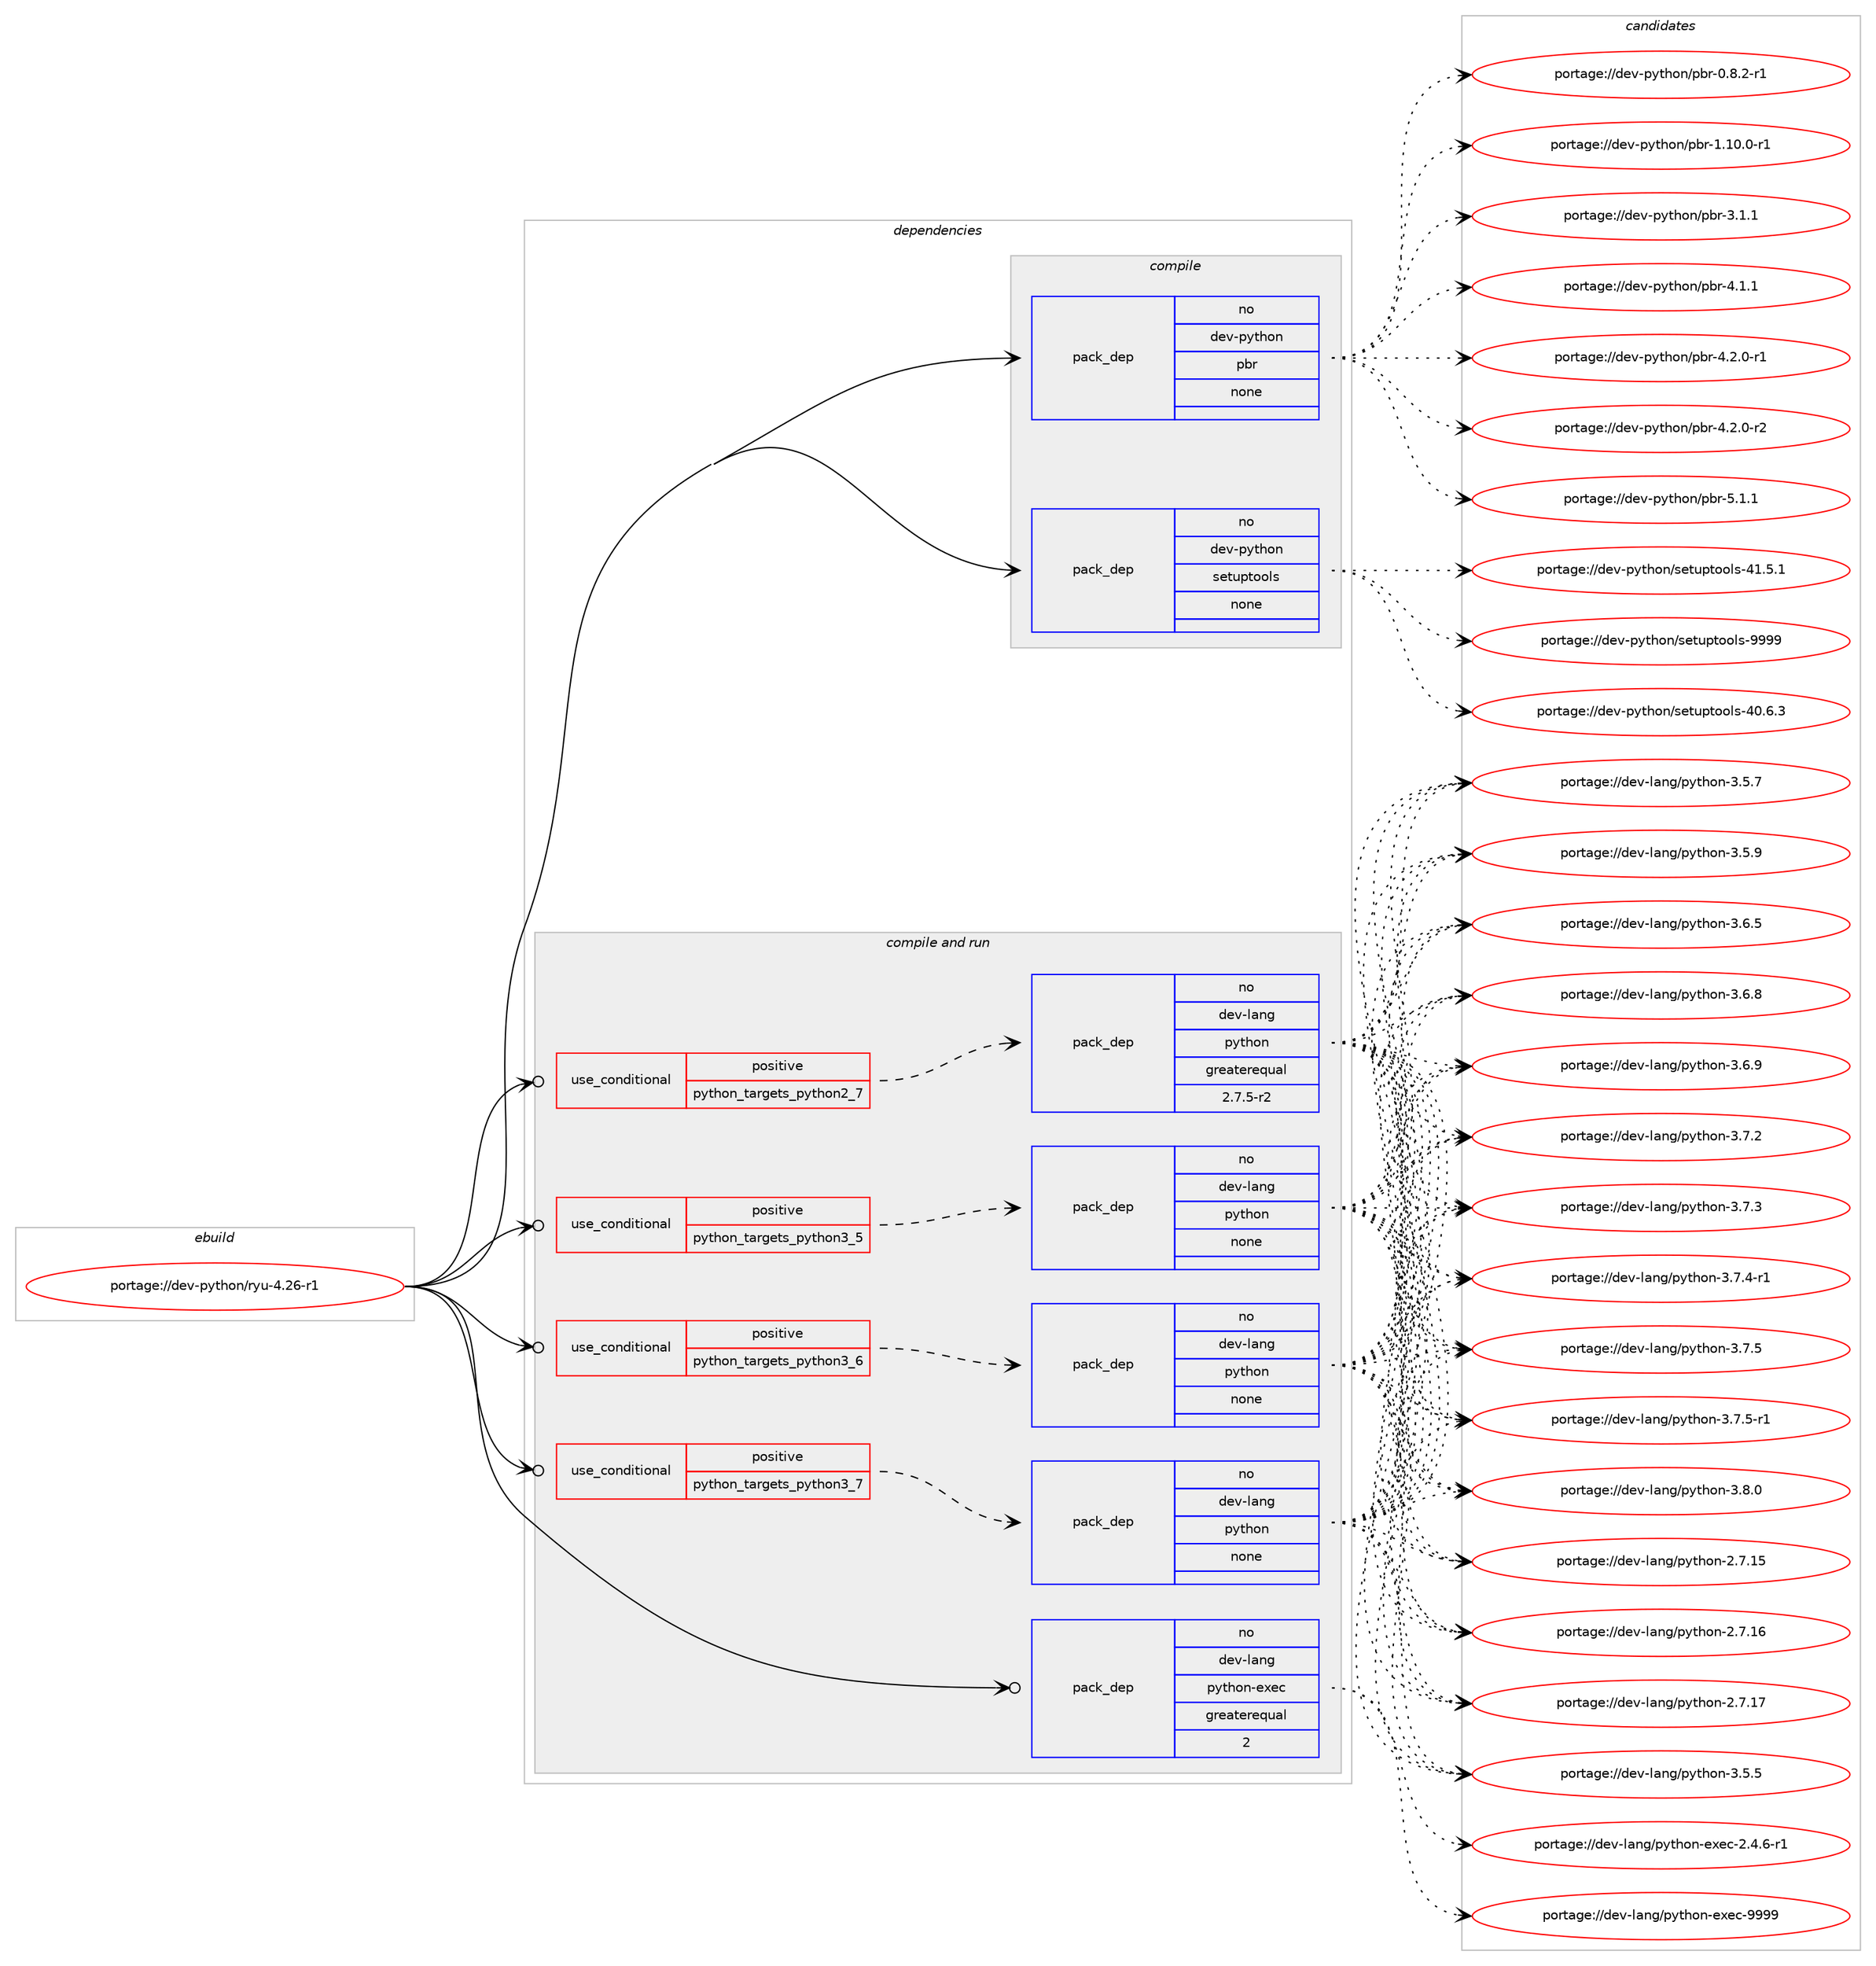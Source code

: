 digraph prolog {

# *************
# Graph options
# *************

newrank=true;
concentrate=true;
compound=true;
graph [rankdir=LR,fontname=Helvetica,fontsize=10,ranksep=1.5];#, ranksep=2.5, nodesep=0.2];
edge  [arrowhead=vee];
node  [fontname=Helvetica,fontsize=10];

# **********
# The ebuild
# **********

subgraph cluster_leftcol {
color=gray;
rank=same;
label=<<i>ebuild</i>>;
id [label="portage://dev-python/ryu-4.26-r1", color=red, width=4, href="../dev-python/ryu-4.26-r1.svg"];
}

# ****************
# The dependencies
# ****************

subgraph cluster_midcol {
color=gray;
label=<<i>dependencies</i>>;
subgraph cluster_compile {
fillcolor="#eeeeee";
style=filled;
label=<<i>compile</i>>;
subgraph pack129595 {
dependency171304 [label=<<TABLE BORDER="0" CELLBORDER="1" CELLSPACING="0" CELLPADDING="4" WIDTH="220"><TR><TD ROWSPAN="6" CELLPADDING="30">pack_dep</TD></TR><TR><TD WIDTH="110">no</TD></TR><TR><TD>dev-python</TD></TR><TR><TD>pbr</TD></TR><TR><TD>none</TD></TR><TR><TD></TD></TR></TABLE>>, shape=none, color=blue];
}
id:e -> dependency171304:w [weight=20,style="solid",arrowhead="vee"];
subgraph pack129596 {
dependency171305 [label=<<TABLE BORDER="0" CELLBORDER="1" CELLSPACING="0" CELLPADDING="4" WIDTH="220"><TR><TD ROWSPAN="6" CELLPADDING="30">pack_dep</TD></TR><TR><TD WIDTH="110">no</TD></TR><TR><TD>dev-python</TD></TR><TR><TD>setuptools</TD></TR><TR><TD>none</TD></TR><TR><TD></TD></TR></TABLE>>, shape=none, color=blue];
}
id:e -> dependency171305:w [weight=20,style="solid",arrowhead="vee"];
}
subgraph cluster_compileandrun {
fillcolor="#eeeeee";
style=filled;
label=<<i>compile and run</i>>;
subgraph cond38306 {
dependency171306 [label=<<TABLE BORDER="0" CELLBORDER="1" CELLSPACING="0" CELLPADDING="4"><TR><TD ROWSPAN="3" CELLPADDING="10">use_conditional</TD></TR><TR><TD>positive</TD></TR><TR><TD>python_targets_python2_7</TD></TR></TABLE>>, shape=none, color=red];
subgraph pack129597 {
dependency171307 [label=<<TABLE BORDER="0" CELLBORDER="1" CELLSPACING="0" CELLPADDING="4" WIDTH="220"><TR><TD ROWSPAN="6" CELLPADDING="30">pack_dep</TD></TR><TR><TD WIDTH="110">no</TD></TR><TR><TD>dev-lang</TD></TR><TR><TD>python</TD></TR><TR><TD>greaterequal</TD></TR><TR><TD>2.7.5-r2</TD></TR></TABLE>>, shape=none, color=blue];
}
dependency171306:e -> dependency171307:w [weight=20,style="dashed",arrowhead="vee"];
}
id:e -> dependency171306:w [weight=20,style="solid",arrowhead="odotvee"];
subgraph cond38307 {
dependency171308 [label=<<TABLE BORDER="0" CELLBORDER="1" CELLSPACING="0" CELLPADDING="4"><TR><TD ROWSPAN="3" CELLPADDING="10">use_conditional</TD></TR><TR><TD>positive</TD></TR><TR><TD>python_targets_python3_5</TD></TR></TABLE>>, shape=none, color=red];
subgraph pack129598 {
dependency171309 [label=<<TABLE BORDER="0" CELLBORDER="1" CELLSPACING="0" CELLPADDING="4" WIDTH="220"><TR><TD ROWSPAN="6" CELLPADDING="30">pack_dep</TD></TR><TR><TD WIDTH="110">no</TD></TR><TR><TD>dev-lang</TD></TR><TR><TD>python</TD></TR><TR><TD>none</TD></TR><TR><TD></TD></TR></TABLE>>, shape=none, color=blue];
}
dependency171308:e -> dependency171309:w [weight=20,style="dashed",arrowhead="vee"];
}
id:e -> dependency171308:w [weight=20,style="solid",arrowhead="odotvee"];
subgraph cond38308 {
dependency171310 [label=<<TABLE BORDER="0" CELLBORDER="1" CELLSPACING="0" CELLPADDING="4"><TR><TD ROWSPAN="3" CELLPADDING="10">use_conditional</TD></TR><TR><TD>positive</TD></TR><TR><TD>python_targets_python3_6</TD></TR></TABLE>>, shape=none, color=red];
subgraph pack129599 {
dependency171311 [label=<<TABLE BORDER="0" CELLBORDER="1" CELLSPACING="0" CELLPADDING="4" WIDTH="220"><TR><TD ROWSPAN="6" CELLPADDING="30">pack_dep</TD></TR><TR><TD WIDTH="110">no</TD></TR><TR><TD>dev-lang</TD></TR><TR><TD>python</TD></TR><TR><TD>none</TD></TR><TR><TD></TD></TR></TABLE>>, shape=none, color=blue];
}
dependency171310:e -> dependency171311:w [weight=20,style="dashed",arrowhead="vee"];
}
id:e -> dependency171310:w [weight=20,style="solid",arrowhead="odotvee"];
subgraph cond38309 {
dependency171312 [label=<<TABLE BORDER="0" CELLBORDER="1" CELLSPACING="0" CELLPADDING="4"><TR><TD ROWSPAN="3" CELLPADDING="10">use_conditional</TD></TR><TR><TD>positive</TD></TR><TR><TD>python_targets_python3_7</TD></TR></TABLE>>, shape=none, color=red];
subgraph pack129600 {
dependency171313 [label=<<TABLE BORDER="0" CELLBORDER="1" CELLSPACING="0" CELLPADDING="4" WIDTH="220"><TR><TD ROWSPAN="6" CELLPADDING="30">pack_dep</TD></TR><TR><TD WIDTH="110">no</TD></TR><TR><TD>dev-lang</TD></TR><TR><TD>python</TD></TR><TR><TD>none</TD></TR><TR><TD></TD></TR></TABLE>>, shape=none, color=blue];
}
dependency171312:e -> dependency171313:w [weight=20,style="dashed",arrowhead="vee"];
}
id:e -> dependency171312:w [weight=20,style="solid",arrowhead="odotvee"];
subgraph pack129601 {
dependency171314 [label=<<TABLE BORDER="0" CELLBORDER="1" CELLSPACING="0" CELLPADDING="4" WIDTH="220"><TR><TD ROWSPAN="6" CELLPADDING="30">pack_dep</TD></TR><TR><TD WIDTH="110">no</TD></TR><TR><TD>dev-lang</TD></TR><TR><TD>python-exec</TD></TR><TR><TD>greaterequal</TD></TR><TR><TD>2</TD></TR></TABLE>>, shape=none, color=blue];
}
id:e -> dependency171314:w [weight=20,style="solid",arrowhead="odotvee"];
}
subgraph cluster_run {
fillcolor="#eeeeee";
style=filled;
label=<<i>run</i>>;
}
}

# **************
# The candidates
# **************

subgraph cluster_choices {
rank=same;
color=gray;
label=<<i>candidates</i>>;

subgraph choice129595 {
color=black;
nodesep=1;
choiceportage1001011184511212111610411111047112981144548465646504511449 [label="portage://dev-python/pbr-0.8.2-r1", color=red, width=4,href="../dev-python/pbr-0.8.2-r1.svg"];
choiceportage100101118451121211161041111104711298114454946494846484511449 [label="portage://dev-python/pbr-1.10.0-r1", color=red, width=4,href="../dev-python/pbr-1.10.0-r1.svg"];
choiceportage100101118451121211161041111104711298114455146494649 [label="portage://dev-python/pbr-3.1.1", color=red, width=4,href="../dev-python/pbr-3.1.1.svg"];
choiceportage100101118451121211161041111104711298114455246494649 [label="portage://dev-python/pbr-4.1.1", color=red, width=4,href="../dev-python/pbr-4.1.1.svg"];
choiceportage1001011184511212111610411111047112981144552465046484511449 [label="portage://dev-python/pbr-4.2.0-r1", color=red, width=4,href="../dev-python/pbr-4.2.0-r1.svg"];
choiceportage1001011184511212111610411111047112981144552465046484511450 [label="portage://dev-python/pbr-4.2.0-r2", color=red, width=4,href="../dev-python/pbr-4.2.0-r2.svg"];
choiceportage100101118451121211161041111104711298114455346494649 [label="portage://dev-python/pbr-5.1.1", color=red, width=4,href="../dev-python/pbr-5.1.1.svg"];
dependency171304:e -> choiceportage1001011184511212111610411111047112981144548465646504511449:w [style=dotted,weight="100"];
dependency171304:e -> choiceportage100101118451121211161041111104711298114454946494846484511449:w [style=dotted,weight="100"];
dependency171304:e -> choiceportage100101118451121211161041111104711298114455146494649:w [style=dotted,weight="100"];
dependency171304:e -> choiceportage100101118451121211161041111104711298114455246494649:w [style=dotted,weight="100"];
dependency171304:e -> choiceportage1001011184511212111610411111047112981144552465046484511449:w [style=dotted,weight="100"];
dependency171304:e -> choiceportage1001011184511212111610411111047112981144552465046484511450:w [style=dotted,weight="100"];
dependency171304:e -> choiceportage100101118451121211161041111104711298114455346494649:w [style=dotted,weight="100"];
}
subgraph choice129596 {
color=black;
nodesep=1;
choiceportage100101118451121211161041111104711510111611711211611111110811545524846544651 [label="portage://dev-python/setuptools-40.6.3", color=red, width=4,href="../dev-python/setuptools-40.6.3.svg"];
choiceportage100101118451121211161041111104711510111611711211611111110811545524946534649 [label="portage://dev-python/setuptools-41.5.1", color=red, width=4,href="../dev-python/setuptools-41.5.1.svg"];
choiceportage10010111845112121116104111110471151011161171121161111111081154557575757 [label="portage://dev-python/setuptools-9999", color=red, width=4,href="../dev-python/setuptools-9999.svg"];
dependency171305:e -> choiceportage100101118451121211161041111104711510111611711211611111110811545524846544651:w [style=dotted,weight="100"];
dependency171305:e -> choiceportage100101118451121211161041111104711510111611711211611111110811545524946534649:w [style=dotted,weight="100"];
dependency171305:e -> choiceportage10010111845112121116104111110471151011161171121161111111081154557575757:w [style=dotted,weight="100"];
}
subgraph choice129597 {
color=black;
nodesep=1;
choiceportage10010111845108971101034711212111610411111045504655464953 [label="portage://dev-lang/python-2.7.15", color=red, width=4,href="../dev-lang/python-2.7.15.svg"];
choiceportage10010111845108971101034711212111610411111045504655464954 [label="portage://dev-lang/python-2.7.16", color=red, width=4,href="../dev-lang/python-2.7.16.svg"];
choiceportage10010111845108971101034711212111610411111045504655464955 [label="portage://dev-lang/python-2.7.17", color=red, width=4,href="../dev-lang/python-2.7.17.svg"];
choiceportage100101118451089711010347112121116104111110455146534653 [label="portage://dev-lang/python-3.5.5", color=red, width=4,href="../dev-lang/python-3.5.5.svg"];
choiceportage100101118451089711010347112121116104111110455146534655 [label="portage://dev-lang/python-3.5.7", color=red, width=4,href="../dev-lang/python-3.5.7.svg"];
choiceportage100101118451089711010347112121116104111110455146534657 [label="portage://dev-lang/python-3.5.9", color=red, width=4,href="../dev-lang/python-3.5.9.svg"];
choiceportage100101118451089711010347112121116104111110455146544653 [label="portage://dev-lang/python-3.6.5", color=red, width=4,href="../dev-lang/python-3.6.5.svg"];
choiceportage100101118451089711010347112121116104111110455146544656 [label="portage://dev-lang/python-3.6.8", color=red, width=4,href="../dev-lang/python-3.6.8.svg"];
choiceportage100101118451089711010347112121116104111110455146544657 [label="portage://dev-lang/python-3.6.9", color=red, width=4,href="../dev-lang/python-3.6.9.svg"];
choiceportage100101118451089711010347112121116104111110455146554650 [label="portage://dev-lang/python-3.7.2", color=red, width=4,href="../dev-lang/python-3.7.2.svg"];
choiceportage100101118451089711010347112121116104111110455146554651 [label="portage://dev-lang/python-3.7.3", color=red, width=4,href="../dev-lang/python-3.7.3.svg"];
choiceportage1001011184510897110103471121211161041111104551465546524511449 [label="portage://dev-lang/python-3.7.4-r1", color=red, width=4,href="../dev-lang/python-3.7.4-r1.svg"];
choiceportage100101118451089711010347112121116104111110455146554653 [label="portage://dev-lang/python-3.7.5", color=red, width=4,href="../dev-lang/python-3.7.5.svg"];
choiceportage1001011184510897110103471121211161041111104551465546534511449 [label="portage://dev-lang/python-3.7.5-r1", color=red, width=4,href="../dev-lang/python-3.7.5-r1.svg"];
choiceportage100101118451089711010347112121116104111110455146564648 [label="portage://dev-lang/python-3.8.0", color=red, width=4,href="../dev-lang/python-3.8.0.svg"];
dependency171307:e -> choiceportage10010111845108971101034711212111610411111045504655464953:w [style=dotted,weight="100"];
dependency171307:e -> choiceportage10010111845108971101034711212111610411111045504655464954:w [style=dotted,weight="100"];
dependency171307:e -> choiceportage10010111845108971101034711212111610411111045504655464955:w [style=dotted,weight="100"];
dependency171307:e -> choiceportage100101118451089711010347112121116104111110455146534653:w [style=dotted,weight="100"];
dependency171307:e -> choiceportage100101118451089711010347112121116104111110455146534655:w [style=dotted,weight="100"];
dependency171307:e -> choiceportage100101118451089711010347112121116104111110455146534657:w [style=dotted,weight="100"];
dependency171307:e -> choiceportage100101118451089711010347112121116104111110455146544653:w [style=dotted,weight="100"];
dependency171307:e -> choiceportage100101118451089711010347112121116104111110455146544656:w [style=dotted,weight="100"];
dependency171307:e -> choiceportage100101118451089711010347112121116104111110455146544657:w [style=dotted,weight="100"];
dependency171307:e -> choiceportage100101118451089711010347112121116104111110455146554650:w [style=dotted,weight="100"];
dependency171307:e -> choiceportage100101118451089711010347112121116104111110455146554651:w [style=dotted,weight="100"];
dependency171307:e -> choiceportage1001011184510897110103471121211161041111104551465546524511449:w [style=dotted,weight="100"];
dependency171307:e -> choiceportage100101118451089711010347112121116104111110455146554653:w [style=dotted,weight="100"];
dependency171307:e -> choiceportage1001011184510897110103471121211161041111104551465546534511449:w [style=dotted,weight="100"];
dependency171307:e -> choiceportage100101118451089711010347112121116104111110455146564648:w [style=dotted,weight="100"];
}
subgraph choice129598 {
color=black;
nodesep=1;
choiceportage10010111845108971101034711212111610411111045504655464953 [label="portage://dev-lang/python-2.7.15", color=red, width=4,href="../dev-lang/python-2.7.15.svg"];
choiceportage10010111845108971101034711212111610411111045504655464954 [label="portage://dev-lang/python-2.7.16", color=red, width=4,href="../dev-lang/python-2.7.16.svg"];
choiceportage10010111845108971101034711212111610411111045504655464955 [label="portage://dev-lang/python-2.7.17", color=red, width=4,href="../dev-lang/python-2.7.17.svg"];
choiceportage100101118451089711010347112121116104111110455146534653 [label="portage://dev-lang/python-3.5.5", color=red, width=4,href="../dev-lang/python-3.5.5.svg"];
choiceportage100101118451089711010347112121116104111110455146534655 [label="portage://dev-lang/python-3.5.7", color=red, width=4,href="../dev-lang/python-3.5.7.svg"];
choiceportage100101118451089711010347112121116104111110455146534657 [label="portage://dev-lang/python-3.5.9", color=red, width=4,href="../dev-lang/python-3.5.9.svg"];
choiceportage100101118451089711010347112121116104111110455146544653 [label="portage://dev-lang/python-3.6.5", color=red, width=4,href="../dev-lang/python-3.6.5.svg"];
choiceportage100101118451089711010347112121116104111110455146544656 [label="portage://dev-lang/python-3.6.8", color=red, width=4,href="../dev-lang/python-3.6.8.svg"];
choiceportage100101118451089711010347112121116104111110455146544657 [label="portage://dev-lang/python-3.6.9", color=red, width=4,href="../dev-lang/python-3.6.9.svg"];
choiceportage100101118451089711010347112121116104111110455146554650 [label="portage://dev-lang/python-3.7.2", color=red, width=4,href="../dev-lang/python-3.7.2.svg"];
choiceportage100101118451089711010347112121116104111110455146554651 [label="portage://dev-lang/python-3.7.3", color=red, width=4,href="../dev-lang/python-3.7.3.svg"];
choiceportage1001011184510897110103471121211161041111104551465546524511449 [label="portage://dev-lang/python-3.7.4-r1", color=red, width=4,href="../dev-lang/python-3.7.4-r1.svg"];
choiceportage100101118451089711010347112121116104111110455146554653 [label="portage://dev-lang/python-3.7.5", color=red, width=4,href="../dev-lang/python-3.7.5.svg"];
choiceportage1001011184510897110103471121211161041111104551465546534511449 [label="portage://dev-lang/python-3.7.5-r1", color=red, width=4,href="../dev-lang/python-3.7.5-r1.svg"];
choiceportage100101118451089711010347112121116104111110455146564648 [label="portage://dev-lang/python-3.8.0", color=red, width=4,href="../dev-lang/python-3.8.0.svg"];
dependency171309:e -> choiceportage10010111845108971101034711212111610411111045504655464953:w [style=dotted,weight="100"];
dependency171309:e -> choiceportage10010111845108971101034711212111610411111045504655464954:w [style=dotted,weight="100"];
dependency171309:e -> choiceportage10010111845108971101034711212111610411111045504655464955:w [style=dotted,weight="100"];
dependency171309:e -> choiceportage100101118451089711010347112121116104111110455146534653:w [style=dotted,weight="100"];
dependency171309:e -> choiceportage100101118451089711010347112121116104111110455146534655:w [style=dotted,weight="100"];
dependency171309:e -> choiceportage100101118451089711010347112121116104111110455146534657:w [style=dotted,weight="100"];
dependency171309:e -> choiceportage100101118451089711010347112121116104111110455146544653:w [style=dotted,weight="100"];
dependency171309:e -> choiceportage100101118451089711010347112121116104111110455146544656:w [style=dotted,weight="100"];
dependency171309:e -> choiceportage100101118451089711010347112121116104111110455146544657:w [style=dotted,weight="100"];
dependency171309:e -> choiceportage100101118451089711010347112121116104111110455146554650:w [style=dotted,weight="100"];
dependency171309:e -> choiceportage100101118451089711010347112121116104111110455146554651:w [style=dotted,weight="100"];
dependency171309:e -> choiceportage1001011184510897110103471121211161041111104551465546524511449:w [style=dotted,weight="100"];
dependency171309:e -> choiceportage100101118451089711010347112121116104111110455146554653:w [style=dotted,weight="100"];
dependency171309:e -> choiceportage1001011184510897110103471121211161041111104551465546534511449:w [style=dotted,weight="100"];
dependency171309:e -> choiceportage100101118451089711010347112121116104111110455146564648:w [style=dotted,weight="100"];
}
subgraph choice129599 {
color=black;
nodesep=1;
choiceportage10010111845108971101034711212111610411111045504655464953 [label="portage://dev-lang/python-2.7.15", color=red, width=4,href="../dev-lang/python-2.7.15.svg"];
choiceportage10010111845108971101034711212111610411111045504655464954 [label="portage://dev-lang/python-2.7.16", color=red, width=4,href="../dev-lang/python-2.7.16.svg"];
choiceportage10010111845108971101034711212111610411111045504655464955 [label="portage://dev-lang/python-2.7.17", color=red, width=4,href="../dev-lang/python-2.7.17.svg"];
choiceportage100101118451089711010347112121116104111110455146534653 [label="portage://dev-lang/python-3.5.5", color=red, width=4,href="../dev-lang/python-3.5.5.svg"];
choiceportage100101118451089711010347112121116104111110455146534655 [label="portage://dev-lang/python-3.5.7", color=red, width=4,href="../dev-lang/python-3.5.7.svg"];
choiceportage100101118451089711010347112121116104111110455146534657 [label="portage://dev-lang/python-3.5.9", color=red, width=4,href="../dev-lang/python-3.5.9.svg"];
choiceportage100101118451089711010347112121116104111110455146544653 [label="portage://dev-lang/python-3.6.5", color=red, width=4,href="../dev-lang/python-3.6.5.svg"];
choiceportage100101118451089711010347112121116104111110455146544656 [label="portage://dev-lang/python-3.6.8", color=red, width=4,href="../dev-lang/python-3.6.8.svg"];
choiceportage100101118451089711010347112121116104111110455146544657 [label="portage://dev-lang/python-3.6.9", color=red, width=4,href="../dev-lang/python-3.6.9.svg"];
choiceportage100101118451089711010347112121116104111110455146554650 [label="portage://dev-lang/python-3.7.2", color=red, width=4,href="../dev-lang/python-3.7.2.svg"];
choiceportage100101118451089711010347112121116104111110455146554651 [label="portage://dev-lang/python-3.7.3", color=red, width=4,href="../dev-lang/python-3.7.3.svg"];
choiceportage1001011184510897110103471121211161041111104551465546524511449 [label="portage://dev-lang/python-3.7.4-r1", color=red, width=4,href="../dev-lang/python-3.7.4-r1.svg"];
choiceportage100101118451089711010347112121116104111110455146554653 [label="portage://dev-lang/python-3.7.5", color=red, width=4,href="../dev-lang/python-3.7.5.svg"];
choiceportage1001011184510897110103471121211161041111104551465546534511449 [label="portage://dev-lang/python-3.7.5-r1", color=red, width=4,href="../dev-lang/python-3.7.5-r1.svg"];
choiceportage100101118451089711010347112121116104111110455146564648 [label="portage://dev-lang/python-3.8.0", color=red, width=4,href="../dev-lang/python-3.8.0.svg"];
dependency171311:e -> choiceportage10010111845108971101034711212111610411111045504655464953:w [style=dotted,weight="100"];
dependency171311:e -> choiceportage10010111845108971101034711212111610411111045504655464954:w [style=dotted,weight="100"];
dependency171311:e -> choiceportage10010111845108971101034711212111610411111045504655464955:w [style=dotted,weight="100"];
dependency171311:e -> choiceportage100101118451089711010347112121116104111110455146534653:w [style=dotted,weight="100"];
dependency171311:e -> choiceportage100101118451089711010347112121116104111110455146534655:w [style=dotted,weight="100"];
dependency171311:e -> choiceportage100101118451089711010347112121116104111110455146534657:w [style=dotted,weight="100"];
dependency171311:e -> choiceportage100101118451089711010347112121116104111110455146544653:w [style=dotted,weight="100"];
dependency171311:e -> choiceportage100101118451089711010347112121116104111110455146544656:w [style=dotted,weight="100"];
dependency171311:e -> choiceportage100101118451089711010347112121116104111110455146544657:w [style=dotted,weight="100"];
dependency171311:e -> choiceportage100101118451089711010347112121116104111110455146554650:w [style=dotted,weight="100"];
dependency171311:e -> choiceportage100101118451089711010347112121116104111110455146554651:w [style=dotted,weight="100"];
dependency171311:e -> choiceportage1001011184510897110103471121211161041111104551465546524511449:w [style=dotted,weight="100"];
dependency171311:e -> choiceportage100101118451089711010347112121116104111110455146554653:w [style=dotted,weight="100"];
dependency171311:e -> choiceportage1001011184510897110103471121211161041111104551465546534511449:w [style=dotted,weight="100"];
dependency171311:e -> choiceportage100101118451089711010347112121116104111110455146564648:w [style=dotted,weight="100"];
}
subgraph choice129600 {
color=black;
nodesep=1;
choiceportage10010111845108971101034711212111610411111045504655464953 [label="portage://dev-lang/python-2.7.15", color=red, width=4,href="../dev-lang/python-2.7.15.svg"];
choiceportage10010111845108971101034711212111610411111045504655464954 [label="portage://dev-lang/python-2.7.16", color=red, width=4,href="../dev-lang/python-2.7.16.svg"];
choiceportage10010111845108971101034711212111610411111045504655464955 [label="portage://dev-lang/python-2.7.17", color=red, width=4,href="../dev-lang/python-2.7.17.svg"];
choiceportage100101118451089711010347112121116104111110455146534653 [label="portage://dev-lang/python-3.5.5", color=red, width=4,href="../dev-lang/python-3.5.5.svg"];
choiceportage100101118451089711010347112121116104111110455146534655 [label="portage://dev-lang/python-3.5.7", color=red, width=4,href="../dev-lang/python-3.5.7.svg"];
choiceportage100101118451089711010347112121116104111110455146534657 [label="portage://dev-lang/python-3.5.9", color=red, width=4,href="../dev-lang/python-3.5.9.svg"];
choiceportage100101118451089711010347112121116104111110455146544653 [label="portage://dev-lang/python-3.6.5", color=red, width=4,href="../dev-lang/python-3.6.5.svg"];
choiceportage100101118451089711010347112121116104111110455146544656 [label="portage://dev-lang/python-3.6.8", color=red, width=4,href="../dev-lang/python-3.6.8.svg"];
choiceportage100101118451089711010347112121116104111110455146544657 [label="portage://dev-lang/python-3.6.9", color=red, width=4,href="../dev-lang/python-3.6.9.svg"];
choiceportage100101118451089711010347112121116104111110455146554650 [label="portage://dev-lang/python-3.7.2", color=red, width=4,href="../dev-lang/python-3.7.2.svg"];
choiceportage100101118451089711010347112121116104111110455146554651 [label="portage://dev-lang/python-3.7.3", color=red, width=4,href="../dev-lang/python-3.7.3.svg"];
choiceportage1001011184510897110103471121211161041111104551465546524511449 [label="portage://dev-lang/python-3.7.4-r1", color=red, width=4,href="../dev-lang/python-3.7.4-r1.svg"];
choiceportage100101118451089711010347112121116104111110455146554653 [label="portage://dev-lang/python-3.7.5", color=red, width=4,href="../dev-lang/python-3.7.5.svg"];
choiceportage1001011184510897110103471121211161041111104551465546534511449 [label="portage://dev-lang/python-3.7.5-r1", color=red, width=4,href="../dev-lang/python-3.7.5-r1.svg"];
choiceportage100101118451089711010347112121116104111110455146564648 [label="portage://dev-lang/python-3.8.0", color=red, width=4,href="../dev-lang/python-3.8.0.svg"];
dependency171313:e -> choiceportage10010111845108971101034711212111610411111045504655464953:w [style=dotted,weight="100"];
dependency171313:e -> choiceportage10010111845108971101034711212111610411111045504655464954:w [style=dotted,weight="100"];
dependency171313:e -> choiceportage10010111845108971101034711212111610411111045504655464955:w [style=dotted,weight="100"];
dependency171313:e -> choiceportage100101118451089711010347112121116104111110455146534653:w [style=dotted,weight="100"];
dependency171313:e -> choiceportage100101118451089711010347112121116104111110455146534655:w [style=dotted,weight="100"];
dependency171313:e -> choiceportage100101118451089711010347112121116104111110455146534657:w [style=dotted,weight="100"];
dependency171313:e -> choiceportage100101118451089711010347112121116104111110455146544653:w [style=dotted,weight="100"];
dependency171313:e -> choiceportage100101118451089711010347112121116104111110455146544656:w [style=dotted,weight="100"];
dependency171313:e -> choiceportage100101118451089711010347112121116104111110455146544657:w [style=dotted,weight="100"];
dependency171313:e -> choiceportage100101118451089711010347112121116104111110455146554650:w [style=dotted,weight="100"];
dependency171313:e -> choiceportage100101118451089711010347112121116104111110455146554651:w [style=dotted,weight="100"];
dependency171313:e -> choiceportage1001011184510897110103471121211161041111104551465546524511449:w [style=dotted,weight="100"];
dependency171313:e -> choiceportage100101118451089711010347112121116104111110455146554653:w [style=dotted,weight="100"];
dependency171313:e -> choiceportage1001011184510897110103471121211161041111104551465546534511449:w [style=dotted,weight="100"];
dependency171313:e -> choiceportage100101118451089711010347112121116104111110455146564648:w [style=dotted,weight="100"];
}
subgraph choice129601 {
color=black;
nodesep=1;
choiceportage10010111845108971101034711212111610411111045101120101994550465246544511449 [label="portage://dev-lang/python-exec-2.4.6-r1", color=red, width=4,href="../dev-lang/python-exec-2.4.6-r1.svg"];
choiceportage10010111845108971101034711212111610411111045101120101994557575757 [label="portage://dev-lang/python-exec-9999", color=red, width=4,href="../dev-lang/python-exec-9999.svg"];
dependency171314:e -> choiceportage10010111845108971101034711212111610411111045101120101994550465246544511449:w [style=dotted,weight="100"];
dependency171314:e -> choiceportage10010111845108971101034711212111610411111045101120101994557575757:w [style=dotted,weight="100"];
}
}

}
